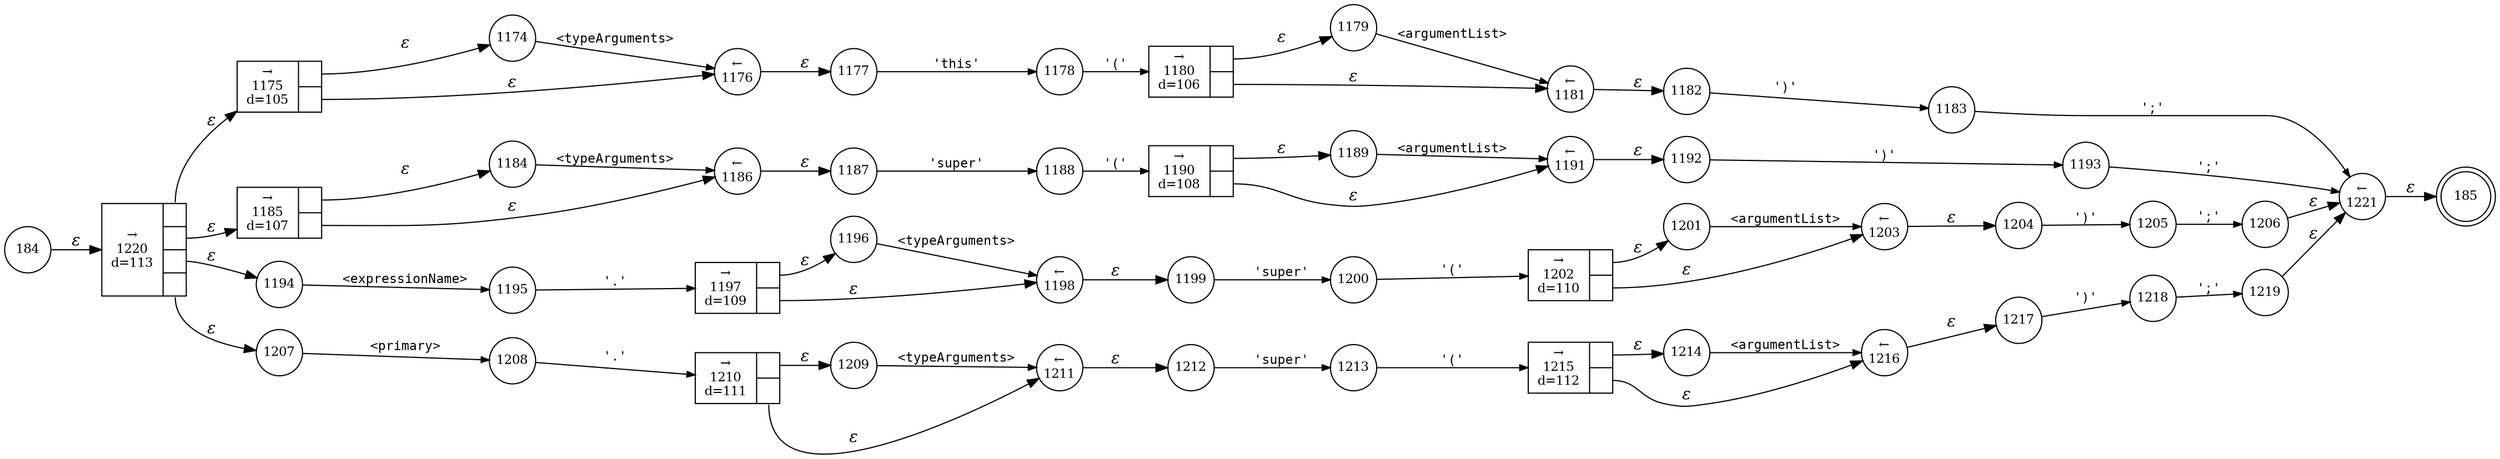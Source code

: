 digraph ATN {
rankdir=LR;
s185[fontsize=11, label="185", shape=doublecircle, fixedsize=true, width=.6];
s1174[fontsize=11,label="1174", shape=circle, fixedsize=true, width=.55, peripheries=1];
s1175[fontsize=11,label="{&rarr;\n1175\nd=105|{<p0>|<p1>}}", shape=record, fixedsize=false, peripheries=1];
s1176[fontsize=11,label="&larr;\n1176", shape=circle, fixedsize=true, width=.55, peripheries=1];
s1177[fontsize=11,label="1177", shape=circle, fixedsize=true, width=.55, peripheries=1];
s1178[fontsize=11,label="1178", shape=circle, fixedsize=true, width=.55, peripheries=1];
s1179[fontsize=11,label="1179", shape=circle, fixedsize=true, width=.55, peripheries=1];
s1180[fontsize=11,label="{&rarr;\n1180\nd=106|{<p0>|<p1>}}", shape=record, fixedsize=false, peripheries=1];
s1181[fontsize=11,label="&larr;\n1181", shape=circle, fixedsize=true, width=.55, peripheries=1];
s1182[fontsize=11,label="1182", shape=circle, fixedsize=true, width=.55, peripheries=1];
s1183[fontsize=11,label="1183", shape=circle, fixedsize=true, width=.55, peripheries=1];
s1184[fontsize=11,label="1184", shape=circle, fixedsize=true, width=.55, peripheries=1];
s1185[fontsize=11,label="{&rarr;\n1185\nd=107|{<p0>|<p1>}}", shape=record, fixedsize=false, peripheries=1];
s1186[fontsize=11,label="&larr;\n1186", shape=circle, fixedsize=true, width=.55, peripheries=1];
s1187[fontsize=11,label="1187", shape=circle, fixedsize=true, width=.55, peripheries=1];
s1188[fontsize=11,label="1188", shape=circle, fixedsize=true, width=.55, peripheries=1];
s1189[fontsize=11,label="1189", shape=circle, fixedsize=true, width=.55, peripheries=1];
s1190[fontsize=11,label="{&rarr;\n1190\nd=108|{<p0>|<p1>}}", shape=record, fixedsize=false, peripheries=1];
s1191[fontsize=11,label="&larr;\n1191", shape=circle, fixedsize=true, width=.55, peripheries=1];
s1192[fontsize=11,label="1192", shape=circle, fixedsize=true, width=.55, peripheries=1];
s1193[fontsize=11,label="1193", shape=circle, fixedsize=true, width=.55, peripheries=1];
s1194[fontsize=11,label="1194", shape=circle, fixedsize=true, width=.55, peripheries=1];
s1195[fontsize=11,label="1195", shape=circle, fixedsize=true, width=.55, peripheries=1];
s1196[fontsize=11,label="1196", shape=circle, fixedsize=true, width=.55, peripheries=1];
s1197[fontsize=11,label="{&rarr;\n1197\nd=109|{<p0>|<p1>}}", shape=record, fixedsize=false, peripheries=1];
s1198[fontsize=11,label="&larr;\n1198", shape=circle, fixedsize=true, width=.55, peripheries=1];
s1199[fontsize=11,label="1199", shape=circle, fixedsize=true, width=.55, peripheries=1];
s1200[fontsize=11,label="1200", shape=circle, fixedsize=true, width=.55, peripheries=1];
s1201[fontsize=11,label="1201", shape=circle, fixedsize=true, width=.55, peripheries=1];
s1202[fontsize=11,label="{&rarr;\n1202\nd=110|{<p0>|<p1>}}", shape=record, fixedsize=false, peripheries=1];
s1203[fontsize=11,label="&larr;\n1203", shape=circle, fixedsize=true, width=.55, peripheries=1];
s1204[fontsize=11,label="1204", shape=circle, fixedsize=true, width=.55, peripheries=1];
s1205[fontsize=11,label="1205", shape=circle, fixedsize=true, width=.55, peripheries=1];
s1206[fontsize=11,label="1206", shape=circle, fixedsize=true, width=.55, peripheries=1];
s1207[fontsize=11,label="1207", shape=circle, fixedsize=true, width=.55, peripheries=1];
s184[fontsize=11,label="184", shape=circle, fixedsize=true, width=.55, peripheries=1];
s1208[fontsize=11,label="1208", shape=circle, fixedsize=true, width=.55, peripheries=1];
s1209[fontsize=11,label="1209", shape=circle, fixedsize=true, width=.55, peripheries=1];
s1210[fontsize=11,label="{&rarr;\n1210\nd=111|{<p0>|<p1>}}", shape=record, fixedsize=false, peripheries=1];
s1211[fontsize=11,label="&larr;\n1211", shape=circle, fixedsize=true, width=.55, peripheries=1];
s1212[fontsize=11,label="1212", shape=circle, fixedsize=true, width=.55, peripheries=1];
s1213[fontsize=11,label="1213", shape=circle, fixedsize=true, width=.55, peripheries=1];
s1214[fontsize=11,label="1214", shape=circle, fixedsize=true, width=.55, peripheries=1];
s1215[fontsize=11,label="{&rarr;\n1215\nd=112|{<p0>|<p1>}}", shape=record, fixedsize=false, peripheries=1];
s1216[fontsize=11,label="&larr;\n1216", shape=circle, fixedsize=true, width=.55, peripheries=1];
s1217[fontsize=11,label="1217", shape=circle, fixedsize=true, width=.55, peripheries=1];
s1218[fontsize=11,label="1218", shape=circle, fixedsize=true, width=.55, peripheries=1];
s1219[fontsize=11,label="1219", shape=circle, fixedsize=true, width=.55, peripheries=1];
s1220[fontsize=11,label="{&rarr;\n1220\nd=113|{<p0>|<p1>|<p2>|<p3>}}", shape=record, fixedsize=false, peripheries=1];
s1221[fontsize=11,label="&larr;\n1221", shape=circle, fixedsize=true, width=.55, peripheries=1];
s184 -> s1220 [fontname="Times-Italic", label="&epsilon;"];
s1220:p0 -> s1175 [fontname="Times-Italic", label="&epsilon;"];
s1220:p1 -> s1185 [fontname="Times-Italic", label="&epsilon;"];
s1220:p2 -> s1194 [fontname="Times-Italic", label="&epsilon;"];
s1220:p3 -> s1207 [fontname="Times-Italic", label="&epsilon;"];
s1175:p0 -> s1174 [fontname="Times-Italic", label="&epsilon;"];
s1175:p1 -> s1176 [fontname="Times-Italic", label="&epsilon;"];
s1185:p0 -> s1184 [fontname="Times-Italic", label="&epsilon;"];
s1185:p1 -> s1186 [fontname="Times-Italic", label="&epsilon;"];
s1194 -> s1195 [fontsize=11, fontname="Courier", arrowsize=.7, label = "<expressionName>", arrowhead = normal];
s1207 -> s1208 [fontsize=11, fontname="Courier", arrowsize=.7, label = "<primary>", arrowhead = normal];
s1174 -> s1176 [fontsize=11, fontname="Courier", arrowsize=.7, label = "<typeArguments>", arrowhead = normal];
s1176 -> s1177 [fontname="Times-Italic", label="&epsilon;"];
s1184 -> s1186 [fontsize=11, fontname="Courier", arrowsize=.7, label = "<typeArguments>", arrowhead = normal];
s1186 -> s1187 [fontname="Times-Italic", label="&epsilon;"];
s1195 -> s1197 [fontsize=11, fontname="Courier", arrowsize=.7, label = "'.'", arrowhead = normal];
s1208 -> s1210 [fontsize=11, fontname="Courier", arrowsize=.7, label = "'.'", arrowhead = normal];
s1177 -> s1178 [fontsize=11, fontname="Courier", arrowsize=.7, label = "'this'", arrowhead = normal];
s1187 -> s1188 [fontsize=11, fontname="Courier", arrowsize=.7, label = "'super'", arrowhead = normal];
s1197:p0 -> s1196 [fontname="Times-Italic", label="&epsilon;"];
s1197:p1 -> s1198 [fontname="Times-Italic", label="&epsilon;"];
s1210:p0 -> s1209 [fontname="Times-Italic", label="&epsilon;"];
s1210:p1 -> s1211 [fontname="Times-Italic", label="&epsilon;"];
s1178 -> s1180 [fontsize=11, fontname="Courier", arrowsize=.7, label = "'('", arrowhead = normal];
s1188 -> s1190 [fontsize=11, fontname="Courier", arrowsize=.7, label = "'('", arrowhead = normal];
s1196 -> s1198 [fontsize=11, fontname="Courier", arrowsize=.7, label = "<typeArguments>", arrowhead = normal];
s1198 -> s1199 [fontname="Times-Italic", label="&epsilon;"];
s1209 -> s1211 [fontsize=11, fontname="Courier", arrowsize=.7, label = "<typeArguments>", arrowhead = normal];
s1211 -> s1212 [fontname="Times-Italic", label="&epsilon;"];
s1180:p0 -> s1179 [fontname="Times-Italic", label="&epsilon;"];
s1180:p1 -> s1181 [fontname="Times-Italic", label="&epsilon;"];
s1190:p0 -> s1189 [fontname="Times-Italic", label="&epsilon;"];
s1190:p1 -> s1191 [fontname="Times-Italic", label="&epsilon;"];
s1199 -> s1200 [fontsize=11, fontname="Courier", arrowsize=.7, label = "'super'", arrowhead = normal];
s1212 -> s1213 [fontsize=11, fontname="Courier", arrowsize=.7, label = "'super'", arrowhead = normal];
s1179 -> s1181 [fontsize=11, fontname="Courier", arrowsize=.7, label = "<argumentList>", arrowhead = normal];
s1181 -> s1182 [fontname="Times-Italic", label="&epsilon;"];
s1189 -> s1191 [fontsize=11, fontname="Courier", arrowsize=.7, label = "<argumentList>", arrowhead = normal];
s1191 -> s1192 [fontname="Times-Italic", label="&epsilon;"];
s1200 -> s1202 [fontsize=11, fontname="Courier", arrowsize=.7, label = "'('", arrowhead = normal];
s1213 -> s1215 [fontsize=11, fontname="Courier", arrowsize=.7, label = "'('", arrowhead = normal];
s1182 -> s1183 [fontsize=11, fontname="Courier", arrowsize=.7, label = "')'", arrowhead = normal];
s1192 -> s1193 [fontsize=11, fontname="Courier", arrowsize=.7, label = "')'", arrowhead = normal];
s1202:p0 -> s1201 [fontname="Times-Italic", label="&epsilon;"];
s1202:p1 -> s1203 [fontname="Times-Italic", label="&epsilon;"];
s1215:p0 -> s1214 [fontname="Times-Italic", label="&epsilon;"];
s1215:p1 -> s1216 [fontname="Times-Italic", label="&epsilon;"];
s1183 -> s1221 [fontsize=11, fontname="Courier", arrowsize=.7, label = "';'", arrowhead = normal];
s1193 -> s1221 [fontsize=11, fontname="Courier", arrowsize=.7, label = "';'", arrowhead = normal];
s1201 -> s1203 [fontsize=11, fontname="Courier", arrowsize=.7, label = "<argumentList>", arrowhead = normal];
s1203 -> s1204 [fontname="Times-Italic", label="&epsilon;"];
s1214 -> s1216 [fontsize=11, fontname="Courier", arrowsize=.7, label = "<argumentList>", arrowhead = normal];
s1216 -> s1217 [fontname="Times-Italic", label="&epsilon;"];
s1221 -> s185 [fontname="Times-Italic", label="&epsilon;"];
s1204 -> s1205 [fontsize=11, fontname="Courier", arrowsize=.7, label = "')'", arrowhead = normal];
s1217 -> s1218 [fontsize=11, fontname="Courier", arrowsize=.7, label = "')'", arrowhead = normal];
s1205 -> s1206 [fontsize=11, fontname="Courier", arrowsize=.7, label = "';'", arrowhead = normal];
s1218 -> s1219 [fontsize=11, fontname="Courier", arrowsize=.7, label = "';'", arrowhead = normal];
s1206 -> s1221 [fontname="Times-Italic", label="&epsilon;"];
s1219 -> s1221 [fontname="Times-Italic", label="&epsilon;"];
}